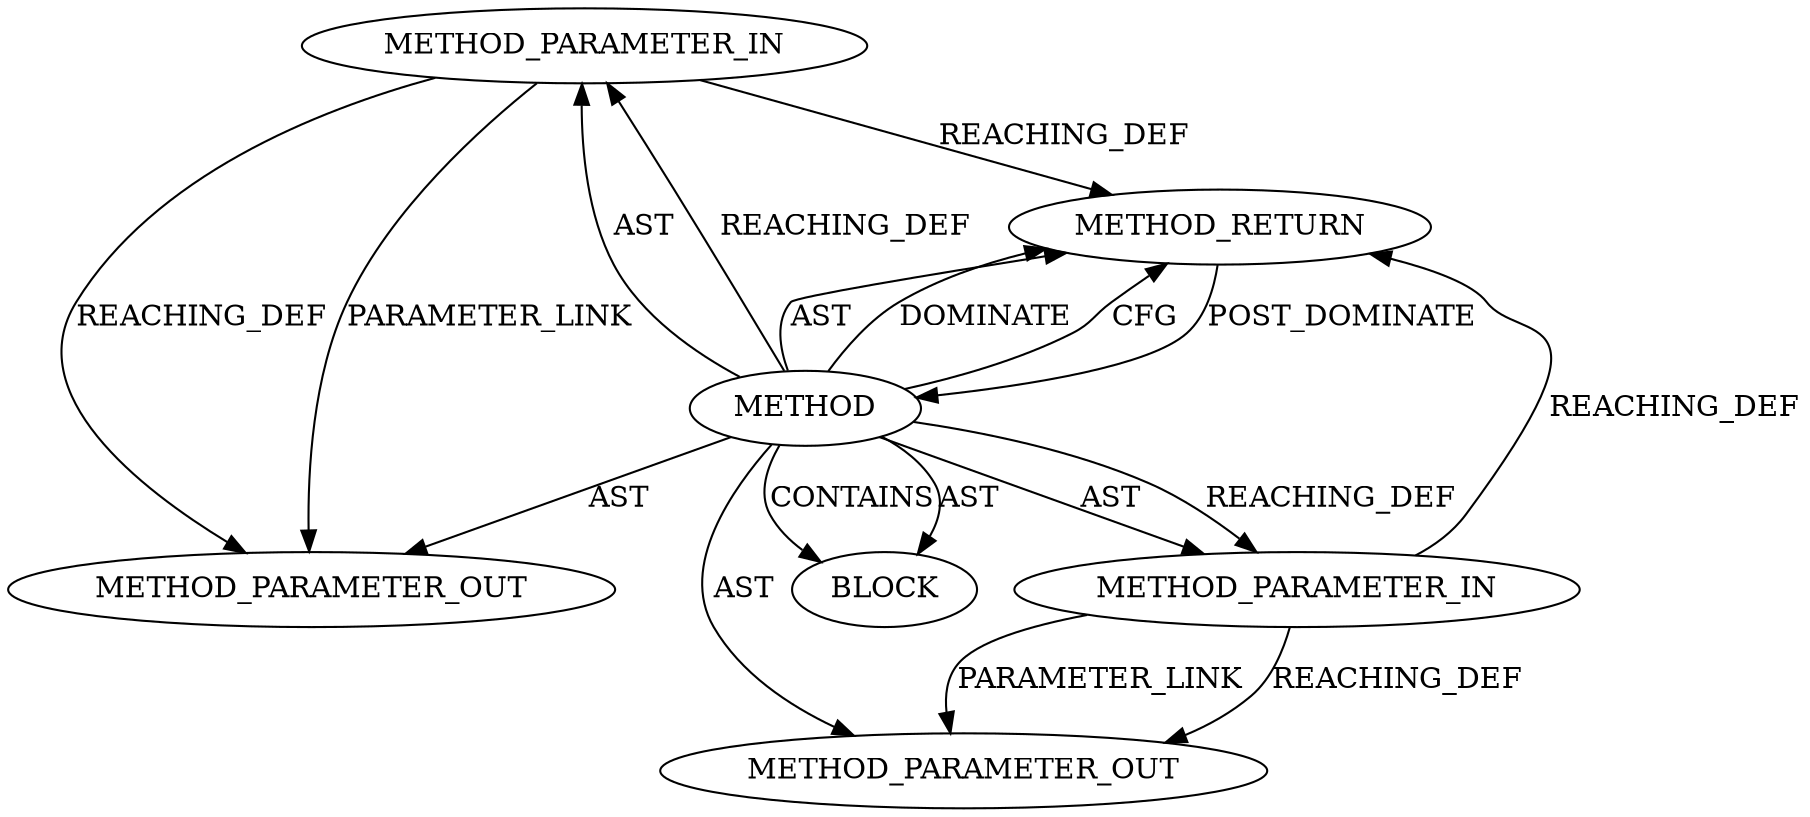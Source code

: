 digraph {
  13500 [label=METHOD_PARAMETER_OUT ORDER=1 CODE="p1" IS_VARIADIC=false TYPE_FULL_NAME="ANY" EVALUATION_STRATEGY="BY_VALUE" INDEX=1 NAME="p1"]
  13501 [label=METHOD_PARAMETER_OUT ORDER=2 CODE="p2" IS_VARIADIC=false TYPE_FULL_NAME="ANY" EVALUATION_STRATEGY="BY_VALUE" INDEX=2 NAME="p2"]
  12666 [label=BLOCK ORDER=1 ARGUMENT_INDEX=1 CODE="<empty>" TYPE_FULL_NAME="ANY"]
  12664 [label=METHOD_PARAMETER_IN ORDER=1 CODE="p1" IS_VARIADIC=false TYPE_FULL_NAME="ANY" EVALUATION_STRATEGY="BY_VALUE" INDEX=1 NAME="p1"]
  12665 [label=METHOD_PARAMETER_IN ORDER=2 CODE="p2" IS_VARIADIC=false TYPE_FULL_NAME="ANY" EVALUATION_STRATEGY="BY_VALUE" INDEX=2 NAME="p2"]
  12667 [label=METHOD_RETURN ORDER=2 CODE="RET" TYPE_FULL_NAME="ANY" EVALUATION_STRATEGY="BY_VALUE"]
  12663 [label=METHOD AST_PARENT_TYPE="NAMESPACE_BLOCK" AST_PARENT_FULL_NAME="<global>" ORDER=0 CODE="<empty>" FULL_NAME="calc_pages_for" IS_EXTERNAL=true FILENAME="<empty>" SIGNATURE="" NAME="calc_pages_for"]
  12667 -> 12663 [label=POST_DOMINATE ]
  12665 -> 13501 [label=REACHING_DEF VARIABLE="p2"]
  12663 -> 12664 [label=AST ]
  12663 -> 12667 [label=AST ]
  12664 -> 12667 [label=REACHING_DEF VARIABLE="p1"]
  12664 -> 13500 [label=PARAMETER_LINK ]
  12663 -> 12667 [label=DOMINATE ]
  12663 -> 12664 [label=REACHING_DEF VARIABLE=""]
  12663 -> 12666 [label=CONTAINS ]
  12663 -> 12665 [label=AST ]
  12663 -> 12666 [label=AST ]
  12663 -> 13500 [label=AST ]
  12663 -> 12667 [label=CFG ]
  12665 -> 12667 [label=REACHING_DEF VARIABLE="p2"]
  12664 -> 13500 [label=REACHING_DEF VARIABLE="p1"]
  12663 -> 12665 [label=REACHING_DEF VARIABLE=""]
  12663 -> 13501 [label=AST ]
  12665 -> 13501 [label=PARAMETER_LINK ]
}
